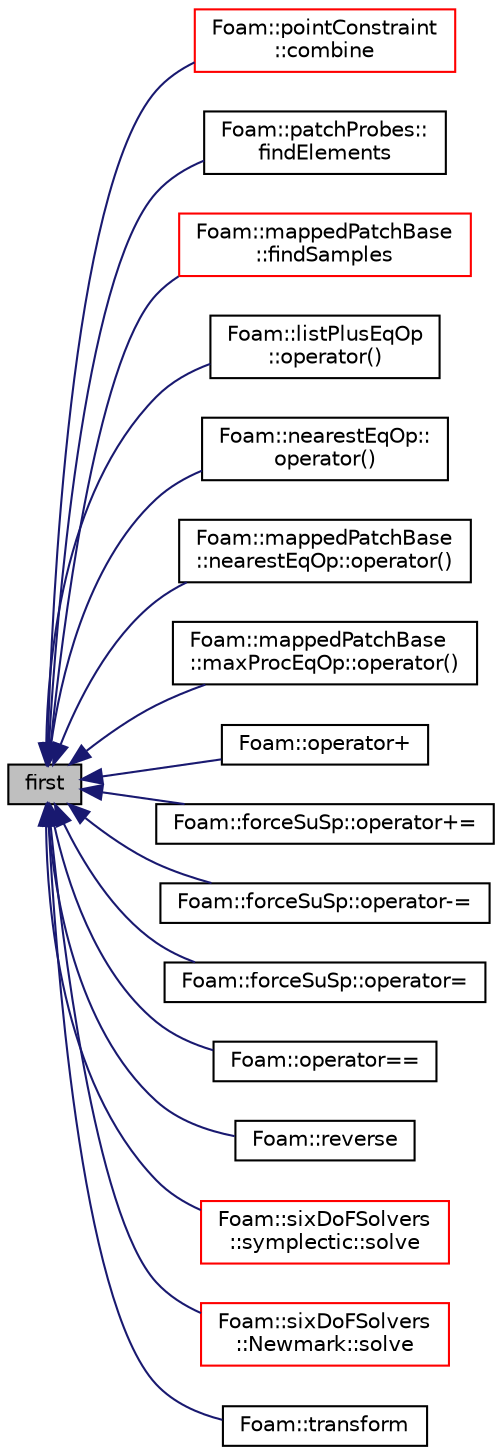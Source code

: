 digraph "first"
{
  bgcolor="transparent";
  edge [fontname="Helvetica",fontsize="10",labelfontname="Helvetica",labelfontsize="10"];
  node [fontname="Helvetica",fontsize="10",shape=record];
  rankdir="LR";
  Node1 [label="first",height=0.2,width=0.4,color="black", fillcolor="grey75", style="filled", fontcolor="black"];
  Node1 -> Node2 [dir="back",color="midnightblue",fontsize="10",style="solid",fontname="Helvetica"];
  Node2 [label="Foam::pointConstraint\l::combine",height=0.2,width=0.4,color="red",URL="$a01908.html#a095efd16d47ddb55e30cbadf5489777a",tooltip="Combine constraints. "];
  Node1 -> Node3 [dir="back",color="midnightblue",fontsize="10",style="solid",fontname="Helvetica"];
  Node3 [label="Foam::patchProbes::\lfindElements",height=0.2,width=0.4,color="black",URL="$a01848.html#a852f621399b6ee1f3467e69a1d5fe8b4",tooltip="Find elements containing patchProbes. "];
  Node1 -> Node4 [dir="back",color="midnightblue",fontsize="10",style="solid",fontname="Helvetica"];
  Node4 [label="Foam::mappedPatchBase\l::findSamples",height=0.2,width=0.4,color="red",URL="$a01451.html#af1dadf58aa8d06f7448d1859188f909d",tooltip="Find cells/faces containing samples. "];
  Node1 -> Node5 [dir="back",color="midnightblue",fontsize="10",style="solid",fontname="Helvetica"];
  Node5 [label="Foam::listPlusEqOp\l::operator()",height=0.2,width=0.4,color="black",URL="$a01397.html#ae4420a9fd791f5ab9ebad1a3150ba899"];
  Node1 -> Node6 [dir="back",color="midnightblue",fontsize="10",style="solid",fontname="Helvetica"];
  Node6 [label="Foam::nearestEqOp::\loperator()",height=0.2,width=0.4,color="black",URL="$a01611.html#aca31c134b06f127a240af78f11932306"];
  Node1 -> Node7 [dir="back",color="midnightblue",fontsize="10",style="solid",fontname="Helvetica"];
  Node7 [label="Foam::mappedPatchBase\l::nearestEqOp::operator()",height=0.2,width=0.4,color="black",URL="$a01610.html#aca31c134b06f127a240af78f11932306"];
  Node1 -> Node8 [dir="back",color="midnightblue",fontsize="10",style="solid",fontname="Helvetica"];
  Node8 [label="Foam::mappedPatchBase\l::maxProcEqOp::operator()",height=0.2,width=0.4,color="black",URL="$a01485.html#aca31c134b06f127a240af78f11932306"];
  Node1 -> Node9 [dir="back",color="midnightblue",fontsize="10",style="solid",fontname="Helvetica"];
  Node9 [label="Foam::operator+",height=0.2,width=0.4,color="black",URL="$a10887.html#aa804e0426d58fa8b51e5070bc31914a6"];
  Node1 -> Node10 [dir="back",color="midnightblue",fontsize="10",style="solid",fontname="Helvetica"];
  Node10 [label="Foam::forceSuSp::operator+=",height=0.2,width=0.4,color="black",URL="$a00866.html#aecdbf37eee622b01e457b4ec7c9c790a",tooltip="Addition. "];
  Node1 -> Node11 [dir="back",color="midnightblue",fontsize="10",style="solid",fontname="Helvetica"];
  Node11 [label="Foam::forceSuSp::operator-=",height=0.2,width=0.4,color="black",URL="$a00866.html#a5f02310c32a7903251f864187b3ad016",tooltip="Subtraction. "];
  Node1 -> Node12 [dir="back",color="midnightblue",fontsize="10",style="solid",fontname="Helvetica"];
  Node12 [label="Foam::forceSuSp::operator=",height=0.2,width=0.4,color="black",URL="$a00866.html#aca4ddb494a77881ac20e4b8041403ef3",tooltip="Assignment. "];
  Node1 -> Node13 [dir="back",color="midnightblue",fontsize="10",style="solid",fontname="Helvetica"];
  Node13 [label="Foam::operator==",height=0.2,width=0.4,color="black",URL="$a10887.html#ad711f179ce2ba259893fa6fba05d3f59"];
  Node1 -> Node14 [dir="back",color="midnightblue",fontsize="10",style="solid",fontname="Helvetica"];
  Node14 [label="Foam::reverse",height=0.2,width=0.4,color="black",URL="$a10887.html#a9be39a838630458a93f972296da5cc43",tooltip="Return reverse of a tuple2. "];
  Node1 -> Node15 [dir="back",color="midnightblue",fontsize="10",style="solid",fontname="Helvetica"];
  Node15 [label="Foam::sixDoFSolvers\l::symplectic::solve",height=0.2,width=0.4,color="red",URL="$a02629.html#ac2506fa66385de8f42d372481f088348",tooltip="Drag coefficient. "];
  Node1 -> Node16 [dir="back",color="midnightblue",fontsize="10",style="solid",fontname="Helvetica"];
  Node16 [label="Foam::sixDoFSolvers\l::Newmark::solve",height=0.2,width=0.4,color="red",URL="$a01618.html#ac2506fa66385de8f42d372481f088348",tooltip="Drag coefficient. "];
  Node1 -> Node17 [dir="back",color="midnightblue",fontsize="10",style="solid",fontname="Helvetica"];
  Node17 [label="Foam::transform",height=0.2,width=0.4,color="black",URL="$a10887.html#a3181570d982857605ffceda2ac4f4fa2",tooltip="Transformation function. "];
}
